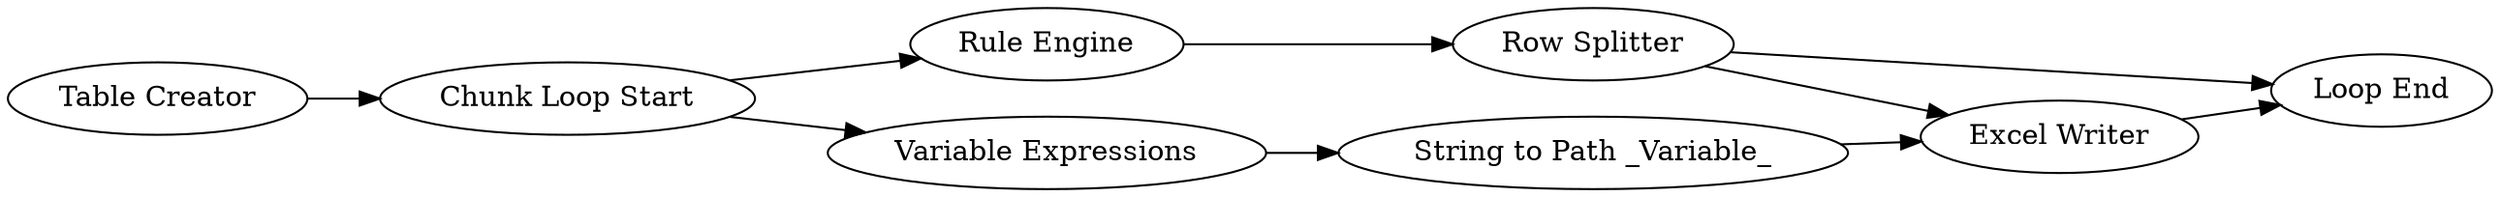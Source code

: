 digraph {
	4 -> 7
	4 -> 5
	3 -> 4
	2 -> 6
	1 -> 2
	2 -> 3
	8 -> 5
	5 -> 7
	6 -> 8
	5 [label="Excel Writer"]
	1 [label="Table Creator"]
	7 [label="Loop End"]
	4 [label="Row Splitter"]
	6 [label="Variable Expressions"]
	8 [label="String to Path _Variable_"]
	3 [label="Rule Engine"]
	2 [label="Chunk Loop Start"]
	rankdir=LR
}
